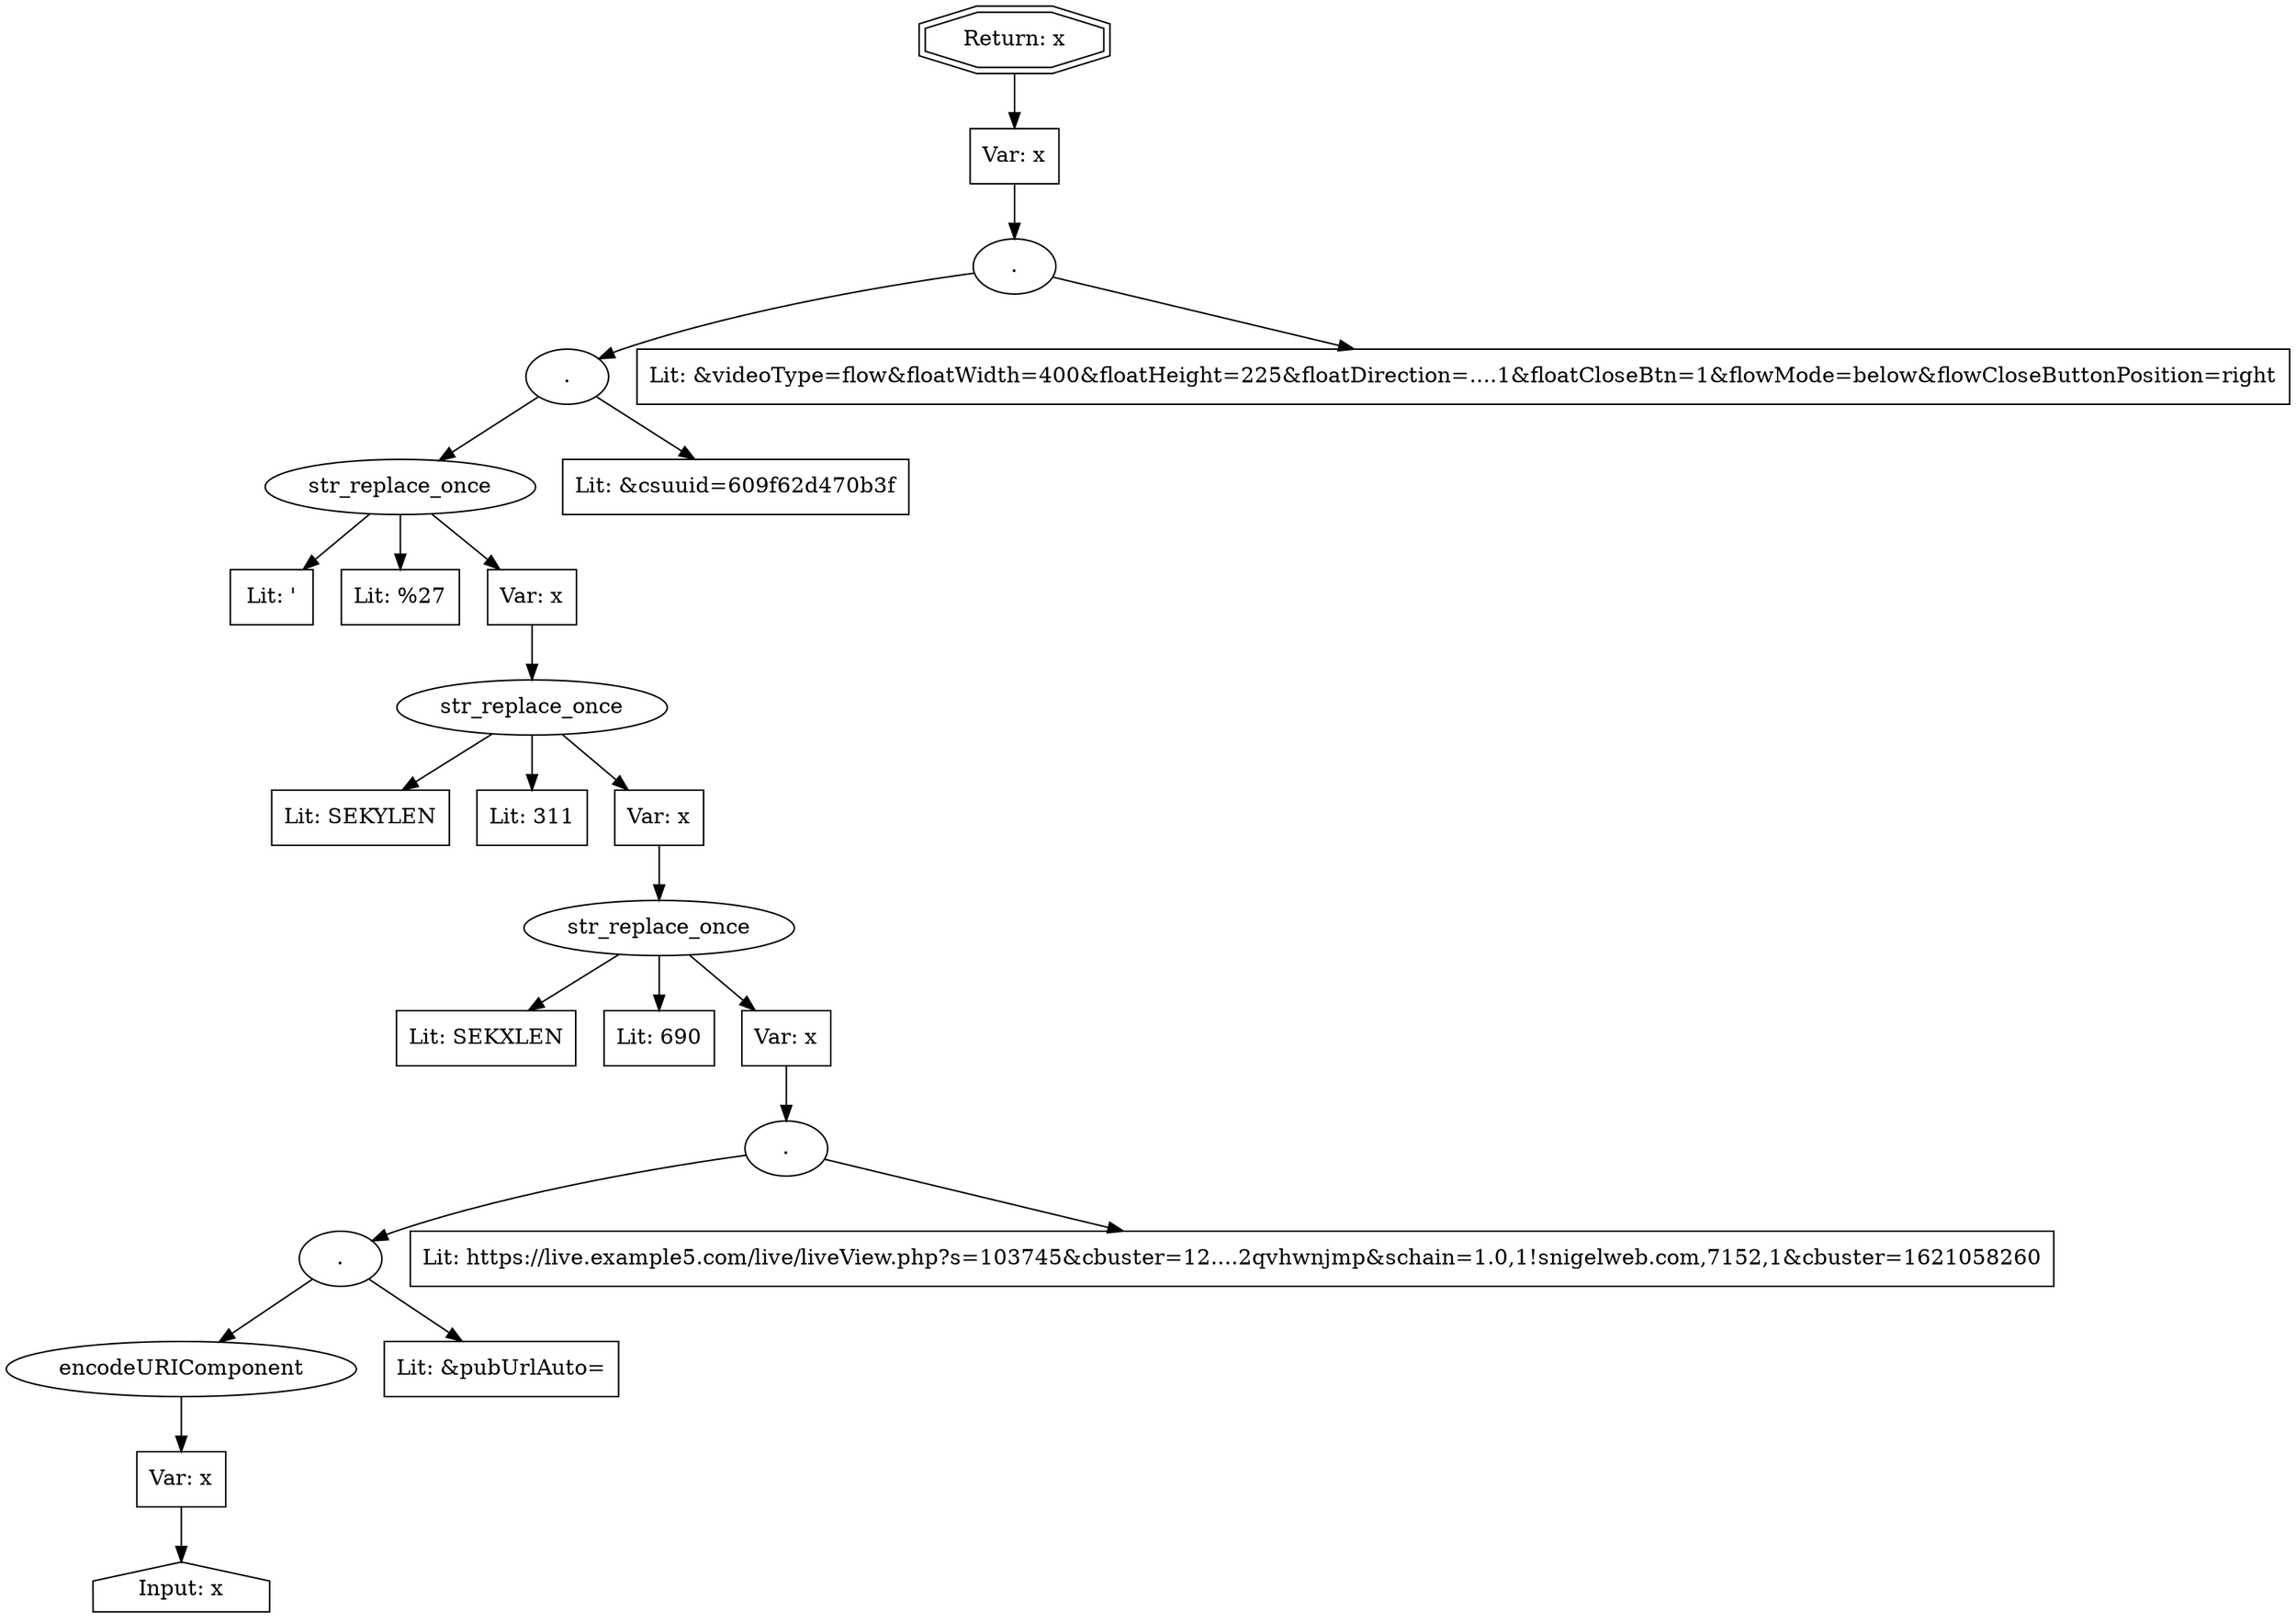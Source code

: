 // Finding: 37f89eed-31e7-4bee-b972-dab0fb9d9aed
// Finding.url: https://www.example4.com/performance-maintenance/179223-wake-up-sleep-mode.html?s=d974900b5fc66cee1566b39ee6e10d49
// Finding.parentloc: https://www.example4.com/performance-maintenance/179223-wake-up-sleep-mode.html?s=d974900b5fc66cee1566b39ee6e10d49##</iframe></style></script></object></embed></textarea><script>taintfoxLog('5d622a5dbfbb4afd8d39c926526a6426')</script><!--/*
// Finding.domain: www.example4.com
// Finding.base_domain: example4.com
// Finding.source: location.href
// Finding.sink: document.write
// Sanitizer.score: 1
// Sanitizer.name: SekindoClientDetections_URL/this.setInfo
// Sanitizer.location: https://live.example5.com/live/liveView.php?s=103745&cbuster=1265934359&pubUrl=https://www.example4.com/performance-maintenance/179223-wake-up-sleep-mode.html%3Fs%3Dd974900b5fc66cee1566b39ee6e10d49%23%23%3C/iframe%3E%3C/style%3E%3C/script%3E%3C/object%3E%3C/embed%3E%3C/textarea%3E%3Cscript%3EtaintfoxLog(%275d622a5dbfbb4afd8d39c926526a6426%27)%3C/script%3E%3C!--/*&subId=[SUBID_ENCODED]&vp_content=plembed1f12qvhwnjmp&schain=1.0,1!snigelweb.com,7152,1 - SekindoClientDetections_URL/this.setInfo:621:7
// Finding.begin: 748
// Finding.end: 807
// Finding.original_uuid: 12e9ae65-7a04-4b82-aff3-213811a6bd31
// Finding.TwentyFiveMillionFlowsId: 1576659740
// Finding.script: https://live.example5.com/live/liveView.php?s=103745&cbuster=1265934359&pubUrl=https://www.example4.com/performance-maintenance/179223-wake-up-sleep-mode.html%3Fs%3Dd974900b5fc66cee1566b39ee6e10d49%23%23%3C/iframe%3E%3C/style%3E%3C/script%3E%3C/object%3E%3C/embed%3E%3C/textarea%3E%3Cscript%3EtaintfoxLog(%275d622a5dbfbb4afd8d39c926526a6426%27)%3C/script%3E%3C!--/*&subId=[SUBID_ENCODED]&vp_content=plembed1f12qvhwnjmp&schain=1.0,1!snigelweb.com,7152,1
// Finding.line: 914
// Exploit.uuid: 5d622a5d-bfbb-4afd-8d39-c926526a6426
// Exploit.success: false
// Exploit.status: validated
// Exploit.method: C
// Exploit.type: html
// Exploit.token: text
// Exploit.content: m
// Exploit.quote_type: None
// Exploit.tag: None
// Exploit.break_out: #</iframe></style></script></object></embed></textarea><script>
// Exploit.break_in: </script><!--/*
// Exploit.payload: #</iframe></style></script></object></embed></textarea><script>taintfoxLog(1)</script><!--/*
// Exploit.begin_taint_url: 8
// Exploit.end_taint_url: 25
// Exploit.replace_begin_url: 115
// Exploit.replace_end_url: 115
// Exploit.replace_begin_param: 258
// Exploit.replace_end_param: 258
// Issues.LargestEncodeAttrStringChain: 0
// Issues.LargestTextFragmentEncodeChainLength: 0
// Issues.HasApproximation: false
// Issues.HasMissingImplementation: false
// Issues.HasInfiniteRegexWithFunctionReplacer: false
// Issues.MergedSplitAndJoins: false
// Issues.HasUrlInRhsOfReplace: false
// Issues.HasUrlInLhsOfReplace: false
// Issues.HasCookieValueInLhsOfreplace: false
// Issues.HasCookieValueInRhsOfreplace: false
// Issues.HasCookieValueInMatchPattern: false
// Issues.HasCookieValueInExecPattern: false
// Issues.RemovedLRConcats: false
// Issues.RemovedReplaceArtifacts: false
// Issues.HasUrlInMatchPattern: false
// Issues.HasUrlInExecPattern: false
// Issues.RemovedNOPreplaces: false
// Issues.Known_sanitizer: false
// DepGraph.hash: 1680371172
// DepGraph.sanitizer_hash: 404979221

digraph cfg {
n0 [shape=house, label="Input: x"];
n1 [shape=ellipse, label="encodeURIComponent"];
n2 [shape=box, label="Var: x"];
n3 [shape=ellipse, label="."];
n4 [shape=box, label="Lit: &pubUrlAuto="];
n5 [shape=ellipse, label="."];
n6 [shape=box, label="Lit: https://live.example5.com/live/liveView.php?s=103745&cbuster=12....2qvhwnjmp&schain=1.0,1!snigelweb.com,7152,1&cbuster=1621058260"];
n7 [shape=ellipse, label="str_replace_once"];
n8 [shape=box, label="Lit: SEKXLEN"];
n9 [shape=box, label="Lit: 690"];
n10 [shape=box, label="Var: x"];
n11 [shape=ellipse, label="str_replace_once"];
n12 [shape=box, label="Lit: SEKYLEN"];
n13 [shape=box, label="Lit: 311"];
n14 [shape=box, label="Var: x"];
n15 [shape=ellipse, label="str_replace_once"];
n16 [shape=box, label="Lit: '"];
n17 [shape=box, label="Lit: %27"];
n18 [shape=box, label="Var: x"];
n19 [shape=ellipse, label="."];
n20 [shape=box, label="Lit: &csuuid=609f62d470b3f"];
n21 [shape=ellipse, label="."];
n22 [shape=box, label="Lit: &videoType=flow&floatWidth=400&floatHeight=225&floatDirection=....1&floatCloseBtn=1&flowMode=below&flowCloseButtonPosition=right"];
n23 [shape=box, label="Var: x"];
n24 [shape=doubleoctagon, label="Return: x"];
n2 -> n0;
n1 -> n2;
n3 -> n4;
n3 -> n1;
n5 -> n6;
n5 -> n3;
n10 -> n5;
n7 -> n8;
n7 -> n9;
n7 -> n10;
n14 -> n7;
n11 -> n12;
n11 -> n13;
n11 -> n14;
n18 -> n11;
n15 -> n16;
n15 -> n17;
n15 -> n18;
n19 -> n15;
n19 -> n20;
n21 -> n19;
n21 -> n22;
n23 -> n21;
n24 -> n23;
}